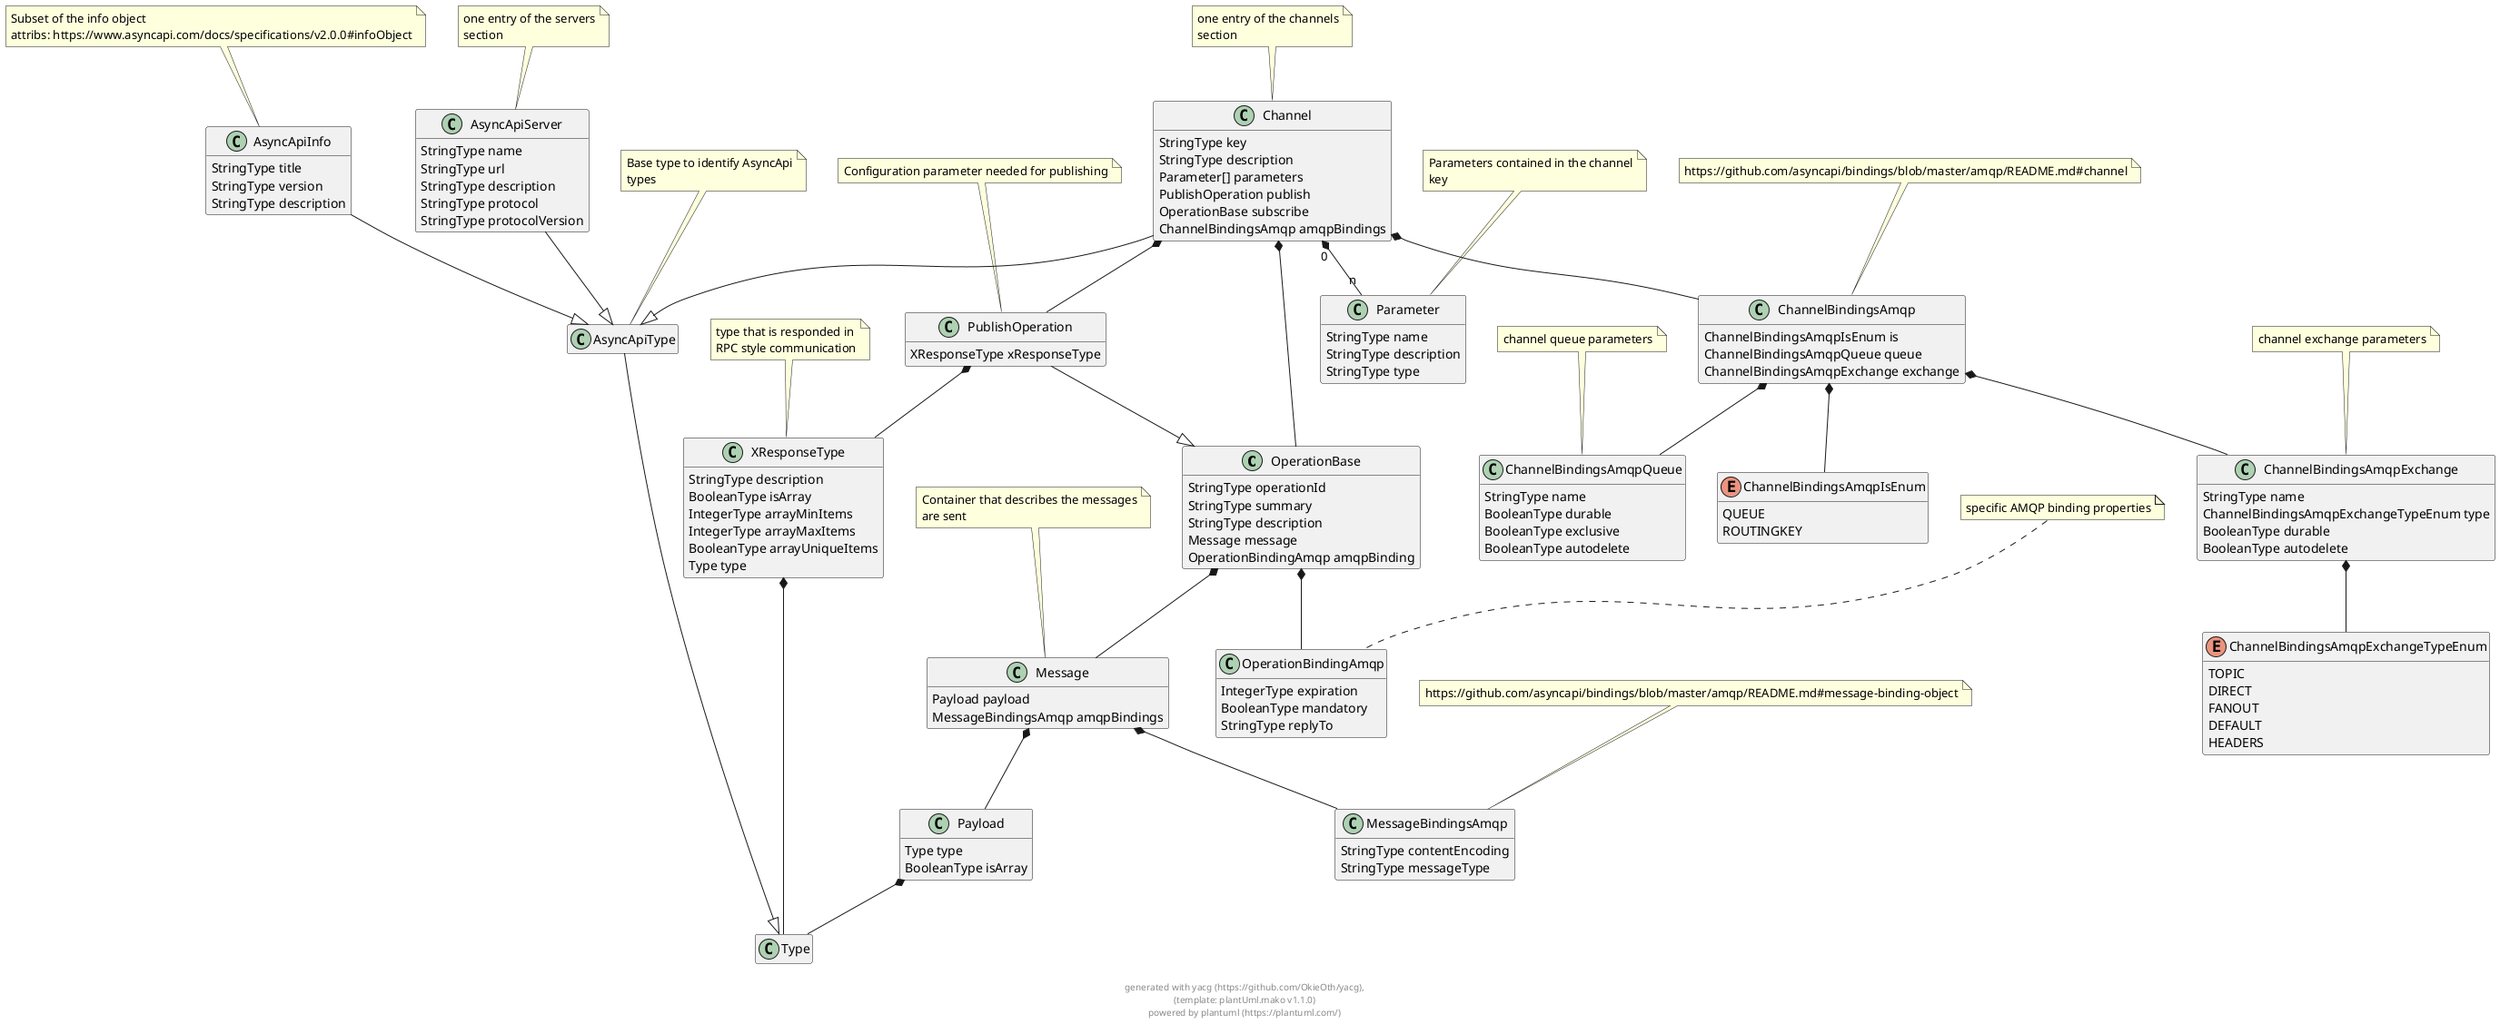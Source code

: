 
@startuml
hide empty methods
hide empty fields

class OperationBase {
        StringType operationId
        StringType summary
        StringType description
        Message message
        OperationBindingAmqp amqpBinding
}


class Message {
        Payload payload
        MessageBindingsAmqp amqpBindings
}

note top: Container that describes the messages\nare sent

class OperationBindingAmqp {
        IntegerType expiration
        BooleanType mandatory
        StringType replyTo
}

note top: specific AMQP binding properties

class AsyncApiType {
}

note top: Base type to identify AsyncApi\ntypes

AsyncApiType --|> Type
class AsyncApiInfo {
        StringType title
        StringType version
        StringType description
}

note top: Subset of the info object\nattribs: https://www.asyncapi.com/docs/specifications/v2.0.0#infoObject

AsyncApiInfo --|> AsyncApiType
class AsyncApiServer {
        StringType name
        StringType url
        StringType description
        StringType protocol
        StringType protocolVersion
}

note top: one entry of the servers\nsection

AsyncApiServer --|> AsyncApiType
class Channel {
        StringType key
        StringType description
        Parameter[] parameters
        PublishOperation publish
        OperationBase subscribe
        ChannelBindingsAmqp amqpBindings
}

note top: one entry of the channels\nsection

Channel --|> AsyncApiType
class Parameter {
        StringType name
        StringType description
        StringType type
}

note top: Parameters contained in the channel\nkey

class PublishOperation {
        XResponseType xResponseType
}

note top: Configuration parameter needed for publishing

PublishOperation --|> OperationBase
class ChannelBindingsAmqp {
        ChannelBindingsAmqpIsEnum is
        ChannelBindingsAmqpQueue queue
        ChannelBindingsAmqpExchange exchange
}

note top: https://github.com/asyncapi/bindings/blob/master/amqp/README.md#channel

enum ChannelBindingsAmqpIsEnum {
    QUEUE
    ROUTINGKEY
}


class ChannelBindingsAmqpQueue {
        StringType name
        BooleanType durable
        BooleanType exclusive
        BooleanType autodelete
}

note top: channel queue parameters

class ChannelBindingsAmqpExchange {
        StringType name
        ChannelBindingsAmqpExchangeTypeEnum type
        BooleanType durable
        BooleanType autodelete
}

note top: channel exchange parameters

enum ChannelBindingsAmqpExchangeTypeEnum {
    TOPIC
    DIRECT
    FANOUT
    DEFAULT
    HEADERS
}


class XResponseType {
        StringType description
        BooleanType isArray
        IntegerType arrayMinItems
        IntegerType arrayMaxItems
        BooleanType arrayUniqueItems
        Type type
}

note top: type that is responded in\nRPC style communication

class Payload {
        Type type
        BooleanType isArray
}


class MessageBindingsAmqp {
        StringType contentEncoding
        StringType messageType
}

note top: https://github.com/asyncapi/bindings/blob/master/amqp/README.md#message-binding-object


    



OperationBase  *--  Message
            

OperationBase  *--  OperationBindingAmqp
            

    
Message  *--  Payload
            

Message  *--  MessageBindingsAmqp
            

    



    
    



    





    


Channel "0" *-- "n" Parameter
            

Channel  *--  PublishOperation
            

Channel  *--  OperationBase
            

Channel  *--  ChannelBindingsAmqp
            

    



    
PublishOperation  *--  XResponseType
            

    
ChannelBindingsAmqp  *--  ChannelBindingsAmqpIsEnum
            

ChannelBindingsAmqp  *--  ChannelBindingsAmqpQueue
            

ChannelBindingsAmqp  *--  ChannelBindingsAmqpExchange
            

    
    




    

ChannelBindingsAmqpExchange  *--  ChannelBindingsAmqpExchangeTypeEnum
            



    
    





XResponseType  *--  Type
            

    
Payload  *--  Type
            


    



footer \ngenerated with yacg (https://github.com/OkieOth/yacg),\n(template: plantUml.mako v1.1.0)\npowered by plantuml (https://plantuml.com/)
@enduml